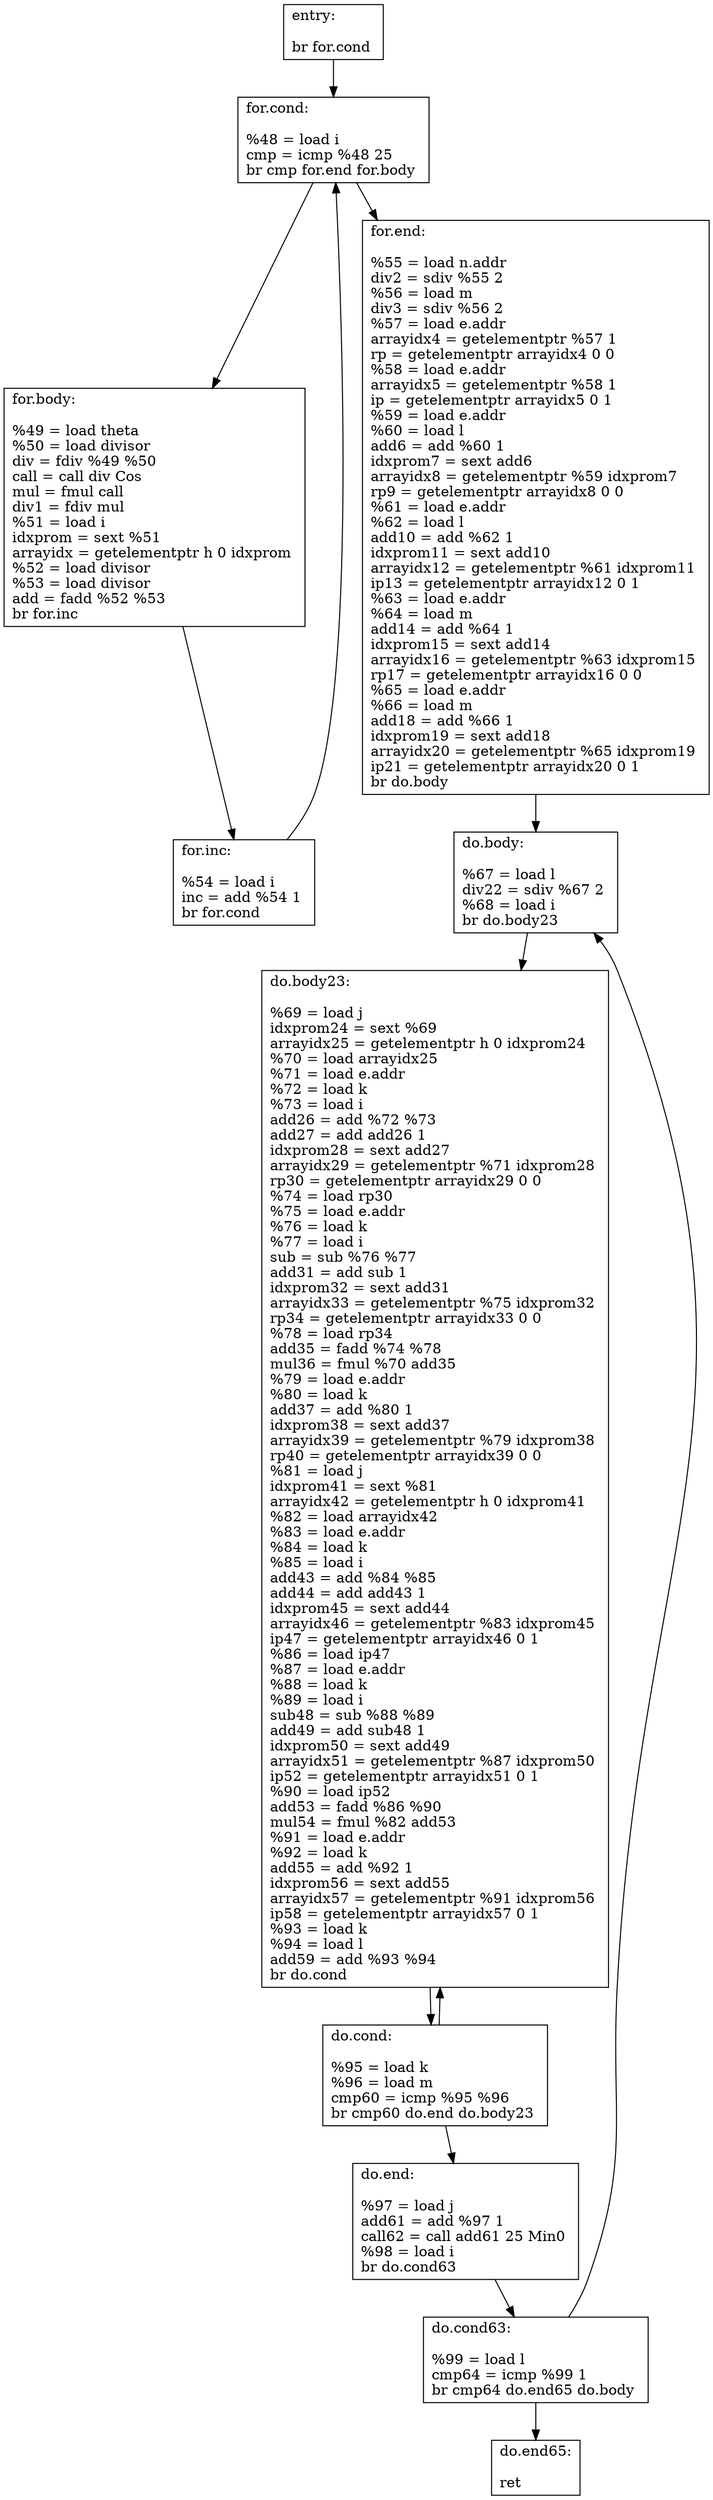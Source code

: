 digraph "CFG for 'Exptab' function" {
	entry[shape=record,
		label="{entry:\l\l
			br for.cond \l
		}"
	];
	entry -> forcond;
	forcond[shape=record,
		label="{for.cond:\l\l
			%48 = load i \l
			cmp = icmp %48 25 \l
			br cmp for.end for.body \l
		}"
	];
	forcond -> forbody;
	forcond -> forend;
	forbody[shape=record,
		label="{for.body:\l\l
			%49 = load theta \l
			%50 = load divisor \l
			div = fdiv %49 %50 \l
			call = call div Cos \l
			mul = fmul call \l
			div1 = fdiv mul \l
			%51 = load i \l
			idxprom = sext %51 \l
			arrayidx = getelementptr h 0 idxprom \l
			%52 = load divisor \l
			%53 = load divisor \l
			add = fadd %52 %53 \l
			br for.inc \l
		}"
	];
	forbody -> forinc;
	forinc[shape=record,
		label="{for.inc:\l\l
			%54 = load i \l
			inc = add %54 1 \l
			br for.cond \l
		}"
	];
	forinc -> forcond;
	forend[shape=record,
		label="{for.end:\l\l
			%55 = load n.addr \l
			div2 = sdiv %55 2 \l
			%56 = load m \l
			div3 = sdiv %56 2 \l
			%57 = load e.addr \l
			arrayidx4 = getelementptr %57 1 \l
			rp = getelementptr arrayidx4 0 0 \l
			%58 = load e.addr \l
			arrayidx5 = getelementptr %58 1 \l
			ip = getelementptr arrayidx5 0 1 \l
			%59 = load e.addr \l
			%60 = load l \l
			add6 = add %60 1 \l
			idxprom7 = sext add6 \l
			arrayidx8 = getelementptr %59 idxprom7 \l
			rp9 = getelementptr arrayidx8 0 0 \l
			%61 = load e.addr \l
			%62 = load l \l
			add10 = add %62 1 \l
			idxprom11 = sext add10 \l
			arrayidx12 = getelementptr %61 idxprom11 \l
			ip13 = getelementptr arrayidx12 0 1 \l
			%63 = load e.addr \l
			%64 = load m \l
			add14 = add %64 1 \l
			idxprom15 = sext add14 \l
			arrayidx16 = getelementptr %63 idxprom15 \l
			rp17 = getelementptr arrayidx16 0 0 \l
			%65 = load e.addr \l
			%66 = load m \l
			add18 = add %66 1 \l
			idxprom19 = sext add18 \l
			arrayidx20 = getelementptr %65 idxprom19 \l
			ip21 = getelementptr arrayidx20 0 1 \l
			br do.body \l
		}"
	];
	forend -> dobody;
	dobody[shape=record,
		label="{do.body:\l\l
			%67 = load l \l
			div22 = sdiv %67 2 \l
			%68 = load i \l
			br do.body23 \l
		}"
	];
	dobody -> dobody23;
	dobody23[shape=record,
		label="{do.body23:\l\l
			%69 = load j \l
			idxprom24 = sext %69 \l
			arrayidx25 = getelementptr h 0 idxprom24 \l
			%70 = load arrayidx25 \l
			%71 = load e.addr \l
			%72 = load k \l
			%73 = load i \l
			add26 = add %72 %73 \l
			add27 = add add26 1 \l
			idxprom28 = sext add27 \l
			arrayidx29 = getelementptr %71 idxprom28 \l
			rp30 = getelementptr arrayidx29 0 0 \l
			%74 = load rp30 \l
			%75 = load e.addr \l
			%76 = load k \l
			%77 = load i \l
			sub = sub %76 %77 \l
			add31 = add sub 1 \l
			idxprom32 = sext add31 \l
			arrayidx33 = getelementptr %75 idxprom32 \l
			rp34 = getelementptr arrayidx33 0 0 \l
			%78 = load rp34 \l
			add35 = fadd %74 %78 \l
			mul36 = fmul %70 add35 \l
			%79 = load e.addr \l
			%80 = load k \l
			add37 = add %80 1 \l
			idxprom38 = sext add37 \l
			arrayidx39 = getelementptr %79 idxprom38 \l
			rp40 = getelementptr arrayidx39 0 0 \l
			%81 = load j \l
			idxprom41 = sext %81 \l
			arrayidx42 = getelementptr h 0 idxprom41 \l
			%82 = load arrayidx42 \l
			%83 = load e.addr \l
			%84 = load k \l
			%85 = load i \l
			add43 = add %84 %85 \l
			add44 = add add43 1 \l
			idxprom45 = sext add44 \l
			arrayidx46 = getelementptr %83 idxprom45 \l
			ip47 = getelementptr arrayidx46 0 1 \l
			%86 = load ip47 \l
			%87 = load e.addr \l
			%88 = load k \l
			%89 = load i \l
			sub48 = sub %88 %89 \l
			add49 = add sub48 1 \l
			idxprom50 = sext add49 \l
			arrayidx51 = getelementptr %87 idxprom50 \l
			ip52 = getelementptr arrayidx51 0 1 \l
			%90 = load ip52 \l
			add53 = fadd %86 %90 \l
			mul54 = fmul %82 add53 \l
			%91 = load e.addr \l
			%92 = load k \l
			add55 = add %92 1 \l
			idxprom56 = sext add55 \l
			arrayidx57 = getelementptr %91 idxprom56 \l
			ip58 = getelementptr arrayidx57 0 1 \l
			%93 = load k \l
			%94 = load l \l
			add59 = add %93 %94 \l
			br do.cond \l
		}"
	];
	dobody23 -> docond;
	docond[shape=record,
		label="{do.cond:\l\l
			%95 = load k \l
			%96 = load m \l
			cmp60 = icmp %95 %96 \l
			br cmp60 do.end do.body23 \l
		}"
	];
	docond -> dobody23;
	docond -> doend;
	doend[shape=record,
		label="{do.end:\l\l
			%97 = load j \l
			add61 = add %97 1 \l
			call62 = call add61 25 Min0 \l
			%98 = load i \l
			br do.cond63 \l
		}"
	];
	doend -> docond63;
	docond63[shape=record,
		label="{do.cond63:\l\l
			%99 = load l \l
			cmp64 = icmp %99 1 \l
			br cmp64 do.end65 do.body \l
		}"
	];
	docond63 -> dobody;
	docond63 -> doend65;
	doend65[shape=record,
		label="{do.end65:\l\l
			ret \l
		}"
	];
}
